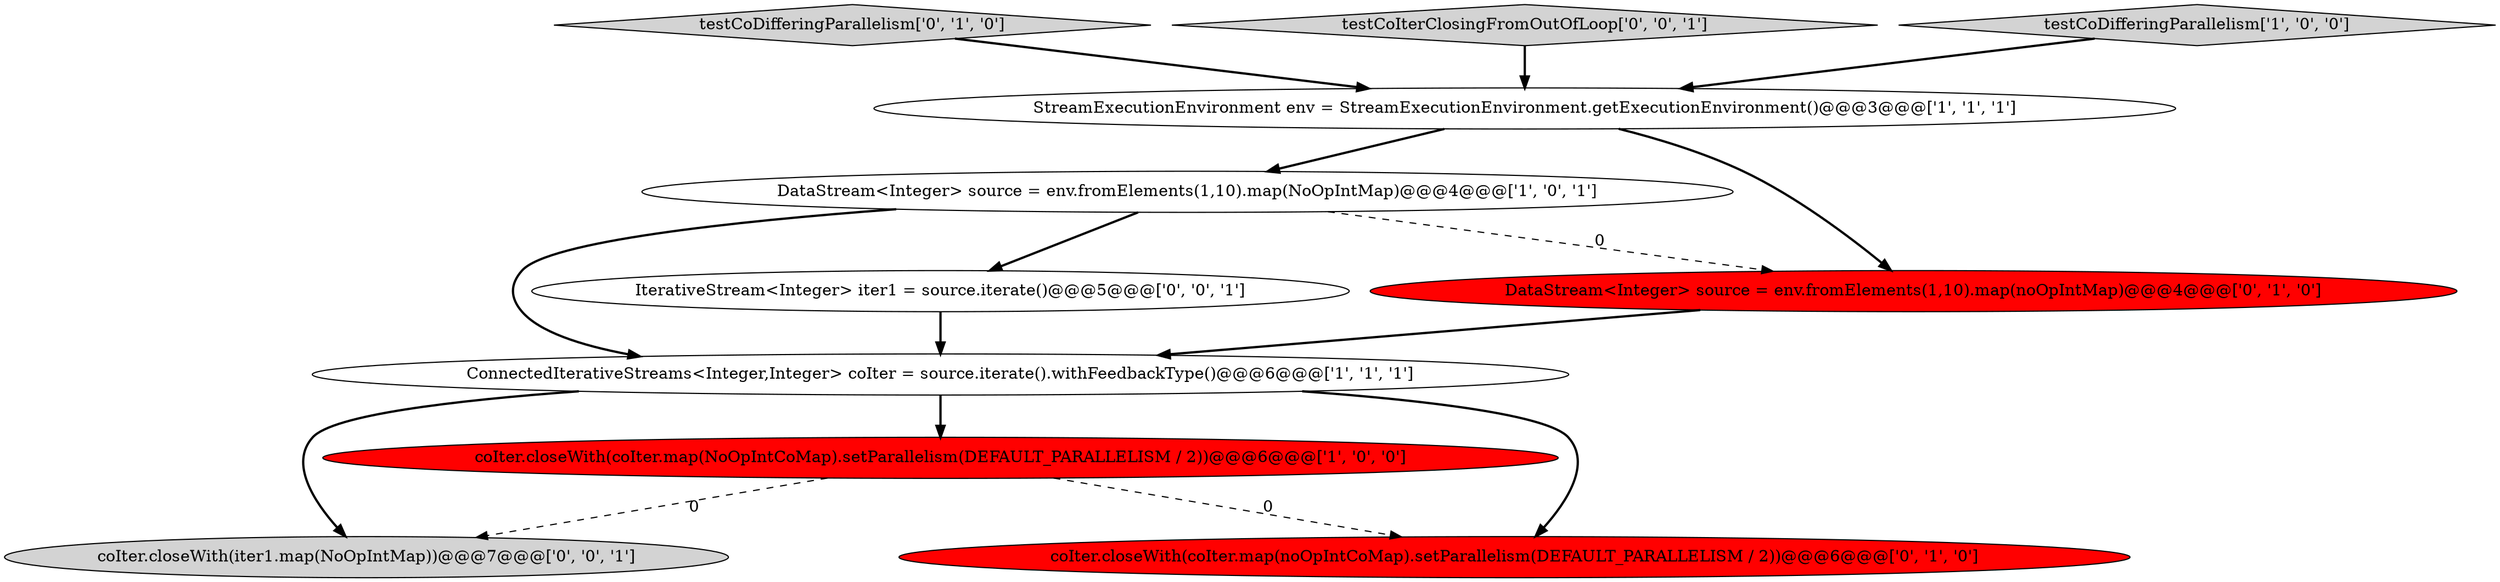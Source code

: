 digraph {
5 [style = filled, label = "testCoDifferingParallelism['0', '1', '0']", fillcolor = lightgray, shape = diamond image = "AAA0AAABBB2BBB"];
10 [style = filled, label = "testCoIterClosingFromOutOfLoop['0', '0', '1']", fillcolor = lightgray, shape = diamond image = "AAA0AAABBB3BBB"];
3 [style = filled, label = "DataStream<Integer> source = env.fromElements(1,10).map(NoOpIntMap)@@@4@@@['1', '0', '1']", fillcolor = white, shape = ellipse image = "AAA0AAABBB1BBB"];
4 [style = filled, label = "StreamExecutionEnvironment env = StreamExecutionEnvironment.getExecutionEnvironment()@@@3@@@['1', '1', '1']", fillcolor = white, shape = ellipse image = "AAA0AAABBB1BBB"];
6 [style = filled, label = "DataStream<Integer> source = env.fromElements(1,10).map(noOpIntMap)@@@4@@@['0', '1', '0']", fillcolor = red, shape = ellipse image = "AAA1AAABBB2BBB"];
9 [style = filled, label = "coIter.closeWith(iter1.map(NoOpIntMap))@@@7@@@['0', '0', '1']", fillcolor = lightgray, shape = ellipse image = "AAA0AAABBB3BBB"];
7 [style = filled, label = "coIter.closeWith(coIter.map(noOpIntCoMap).setParallelism(DEFAULT_PARALLELISM / 2))@@@6@@@['0', '1', '0']", fillcolor = red, shape = ellipse image = "AAA1AAABBB2BBB"];
2 [style = filled, label = "ConnectedIterativeStreams<Integer,Integer> coIter = source.iterate().withFeedbackType()@@@6@@@['1', '1', '1']", fillcolor = white, shape = ellipse image = "AAA0AAABBB1BBB"];
8 [style = filled, label = "IterativeStream<Integer> iter1 = source.iterate()@@@5@@@['0', '0', '1']", fillcolor = white, shape = ellipse image = "AAA0AAABBB3BBB"];
0 [style = filled, label = "testCoDifferingParallelism['1', '0', '0']", fillcolor = lightgray, shape = diamond image = "AAA0AAABBB1BBB"];
1 [style = filled, label = "coIter.closeWith(coIter.map(NoOpIntCoMap).setParallelism(DEFAULT_PARALLELISM / 2))@@@6@@@['1', '0', '0']", fillcolor = red, shape = ellipse image = "AAA1AAABBB1BBB"];
4->3 [style = bold, label=""];
1->9 [style = dashed, label="0"];
3->6 [style = dashed, label="0"];
2->7 [style = bold, label=""];
2->9 [style = bold, label=""];
1->7 [style = dashed, label="0"];
3->2 [style = bold, label=""];
8->2 [style = bold, label=""];
0->4 [style = bold, label=""];
4->6 [style = bold, label=""];
2->1 [style = bold, label=""];
3->8 [style = bold, label=""];
5->4 [style = bold, label=""];
6->2 [style = bold, label=""];
10->4 [style = bold, label=""];
}
